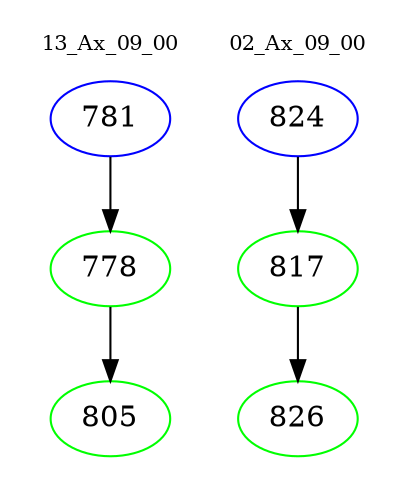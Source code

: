 digraph{
subgraph cluster_0 {
color = white
label = "13_Ax_09_00";
fontsize=10;
T0_781 [label="781", color="blue"]
T0_781 -> T0_778 [color="black"]
T0_778 [label="778", color="green"]
T0_778 -> T0_805 [color="black"]
T0_805 [label="805", color="green"]
}
subgraph cluster_1 {
color = white
label = "02_Ax_09_00";
fontsize=10;
T1_824 [label="824", color="blue"]
T1_824 -> T1_817 [color="black"]
T1_817 [label="817", color="green"]
T1_817 -> T1_826 [color="black"]
T1_826 [label="826", color="green"]
}
}
